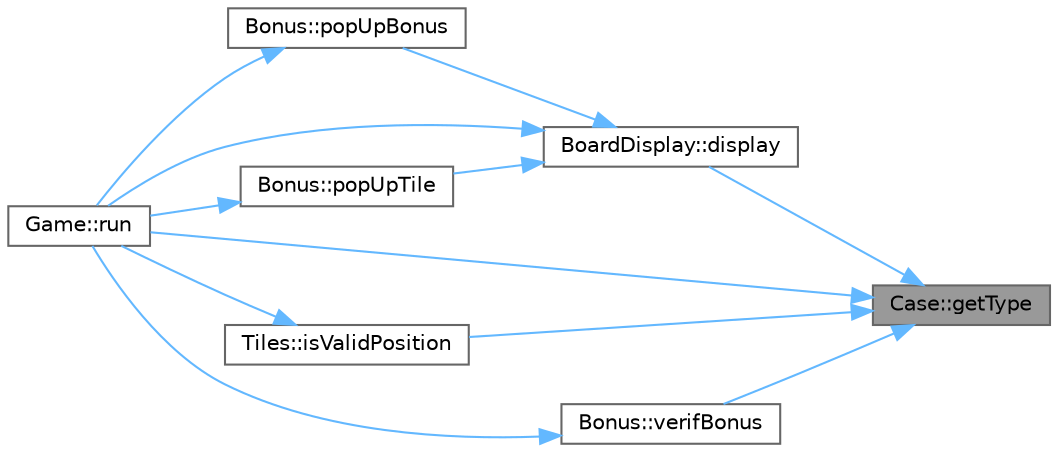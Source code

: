 digraph "Case::getType"
{
 // LATEX_PDF_SIZE
  bgcolor="transparent";
  edge [fontname=Helvetica,fontsize=10,labelfontname=Helvetica,labelfontsize=10];
  node [fontname=Helvetica,fontsize=10,shape=box,height=0.2,width=0.4];
  rankdir="RL";
  Node1 [id="Node000001",label="Case::getType",height=0.2,width=0.4,color="gray40", fillcolor="grey60", style="filled", fontcolor="black",tooltip="Obtient le type de la case."];
  Node1 -> Node2 [id="edge12_Node000001_Node000002",dir="back",color="steelblue1",style="solid",tooltip=" "];
  Node2 [id="Node000002",label="BoardDisplay::display",height=0.2,width=0.4,color="grey40", fillcolor="white", style="filled",URL="$class_board_display.html#a93fc42cd60bb87aec1bb819821c85bfc",tooltip="Affiche le plateau de jeu."];
  Node2 -> Node3 [id="edge13_Node000002_Node000003",dir="back",color="steelblue1",style="solid",tooltip=" "];
  Node3 [id="Node000003",label="Bonus::popUpBonus",height=0.2,width=0.4,color="grey40", fillcolor="white", style="filled",URL="$class_bonus.html#a87917872ed2a147e237d2a3e13583771",tooltip="Affiche un pop-up de bonus."];
  Node3 -> Node4 [id="edge14_Node000003_Node000004",dir="back",color="steelblue1",style="solid",tooltip=" "];
  Node4 [id="Node000004",label="Game::run",height=0.2,width=0.4,color="grey40", fillcolor="white", style="filled",URL="$class_game.html#a1ab78f5ed0d5ea879157357cf2fb2afa",tooltip="Lance le jeu."];
  Node2 -> Node5 [id="edge15_Node000002_Node000005",dir="back",color="steelblue1",style="solid",tooltip=" "];
  Node5 [id="Node000005",label="Bonus::popUpTile",height=0.2,width=0.4,color="grey40", fillcolor="white", style="filled",URL="$class_bonus.html#a21729c4f04a95a6482671f7ed05b1b9b",tooltip="Affiche un pop-up de tuile."];
  Node5 -> Node4 [id="edge16_Node000005_Node000004",dir="back",color="steelblue1",style="solid",tooltip=" "];
  Node2 -> Node4 [id="edge17_Node000002_Node000004",dir="back",color="steelblue1",style="solid",tooltip=" "];
  Node1 -> Node6 [id="edge18_Node000001_Node000006",dir="back",color="steelblue1",style="solid",tooltip=" "];
  Node6 [id="Node000006",label="Tiles::isValidPosition",height=0.2,width=0.4,color="grey40", fillcolor="white", style="filled",URL="$class_tiles.html#a029bec43814660e044e3b6977d9d378b",tooltip="Vérifie si la position de la tuile est valide."];
  Node6 -> Node4 [id="edge19_Node000006_Node000004",dir="back",color="steelblue1",style="solid",tooltip=" "];
  Node1 -> Node4 [id="edge20_Node000001_Node000004",dir="back",color="steelblue1",style="solid",tooltip=" "];
  Node1 -> Node7 [id="edge21_Node000001_Node000007",dir="back",color="steelblue1",style="solid",tooltip=" "];
  Node7 [id="Node000007",label="Bonus::verifBonus",height=0.2,width=0.4,color="grey40", fillcolor="white", style="filled",URL="$class_bonus.html#a176f60f9d3ac9d579f43137f275c5ac7",tooltip="Vérifie les bonus sur le plateau."];
  Node7 -> Node4 [id="edge22_Node000007_Node000004",dir="back",color="steelblue1",style="solid",tooltip=" "];
}
